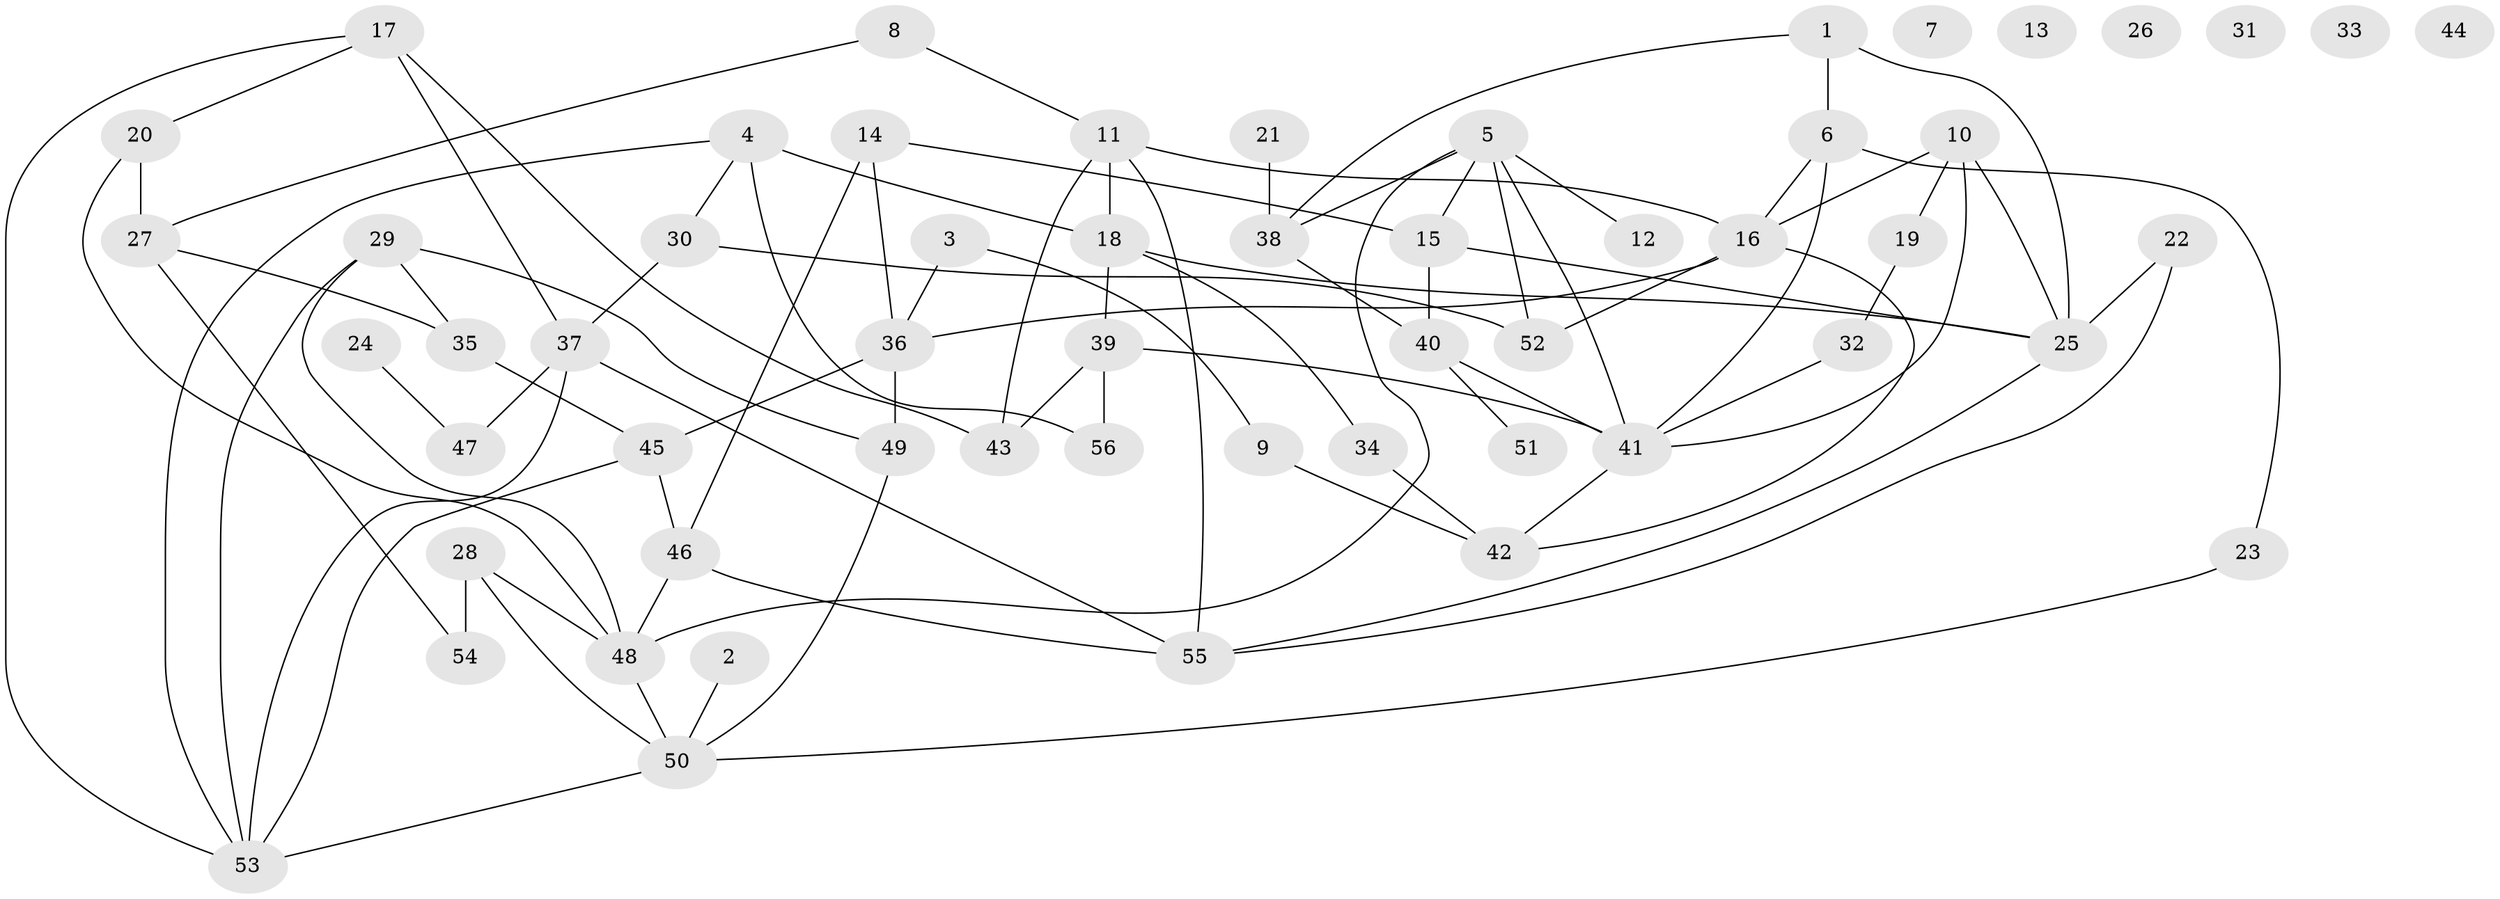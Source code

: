 // coarse degree distribution, {1: 0.15151515151515152, 0: 0.18181818181818182, 2: 0.21212121212121213, 3: 0.15151515151515152, 4: 0.12121212121212122, 5: 0.06060606060606061, 8: 0.06060606060606061, 6: 0.030303030303030304, 10: 0.030303030303030304}
// Generated by graph-tools (version 1.1) at 2025/42/03/04/25 21:42:53]
// undirected, 56 vertices, 87 edges
graph export_dot {
graph [start="1"]
  node [color=gray90,style=filled];
  1;
  2;
  3;
  4;
  5;
  6;
  7;
  8;
  9;
  10;
  11;
  12;
  13;
  14;
  15;
  16;
  17;
  18;
  19;
  20;
  21;
  22;
  23;
  24;
  25;
  26;
  27;
  28;
  29;
  30;
  31;
  32;
  33;
  34;
  35;
  36;
  37;
  38;
  39;
  40;
  41;
  42;
  43;
  44;
  45;
  46;
  47;
  48;
  49;
  50;
  51;
  52;
  53;
  54;
  55;
  56;
  1 -- 6;
  1 -- 25;
  1 -- 38;
  2 -- 50;
  3 -- 9;
  3 -- 36;
  4 -- 18;
  4 -- 30;
  4 -- 53;
  4 -- 56;
  5 -- 12;
  5 -- 15;
  5 -- 38;
  5 -- 41;
  5 -- 48;
  5 -- 52;
  6 -- 16;
  6 -- 23;
  6 -- 41;
  8 -- 11;
  8 -- 27;
  9 -- 42;
  10 -- 16;
  10 -- 19;
  10 -- 25;
  10 -- 41;
  11 -- 16;
  11 -- 18;
  11 -- 43;
  11 -- 55;
  14 -- 15;
  14 -- 36;
  14 -- 46;
  15 -- 25;
  15 -- 40;
  16 -- 36;
  16 -- 42;
  16 -- 52;
  17 -- 20;
  17 -- 37;
  17 -- 43;
  17 -- 53;
  18 -- 25;
  18 -- 34;
  18 -- 39;
  19 -- 32;
  20 -- 27;
  20 -- 48;
  21 -- 38;
  22 -- 25;
  22 -- 55;
  23 -- 50;
  24 -- 47;
  25 -- 55;
  27 -- 35;
  27 -- 54;
  28 -- 48;
  28 -- 50;
  28 -- 54;
  29 -- 35;
  29 -- 48;
  29 -- 49;
  29 -- 53;
  30 -- 37;
  30 -- 52;
  32 -- 41;
  34 -- 42;
  35 -- 45;
  36 -- 45;
  36 -- 49;
  37 -- 47;
  37 -- 53;
  37 -- 55;
  38 -- 40;
  39 -- 41;
  39 -- 43;
  39 -- 56;
  40 -- 41;
  40 -- 51;
  41 -- 42;
  45 -- 46;
  45 -- 53;
  46 -- 48;
  46 -- 55;
  48 -- 50;
  49 -- 50;
  50 -- 53;
}
